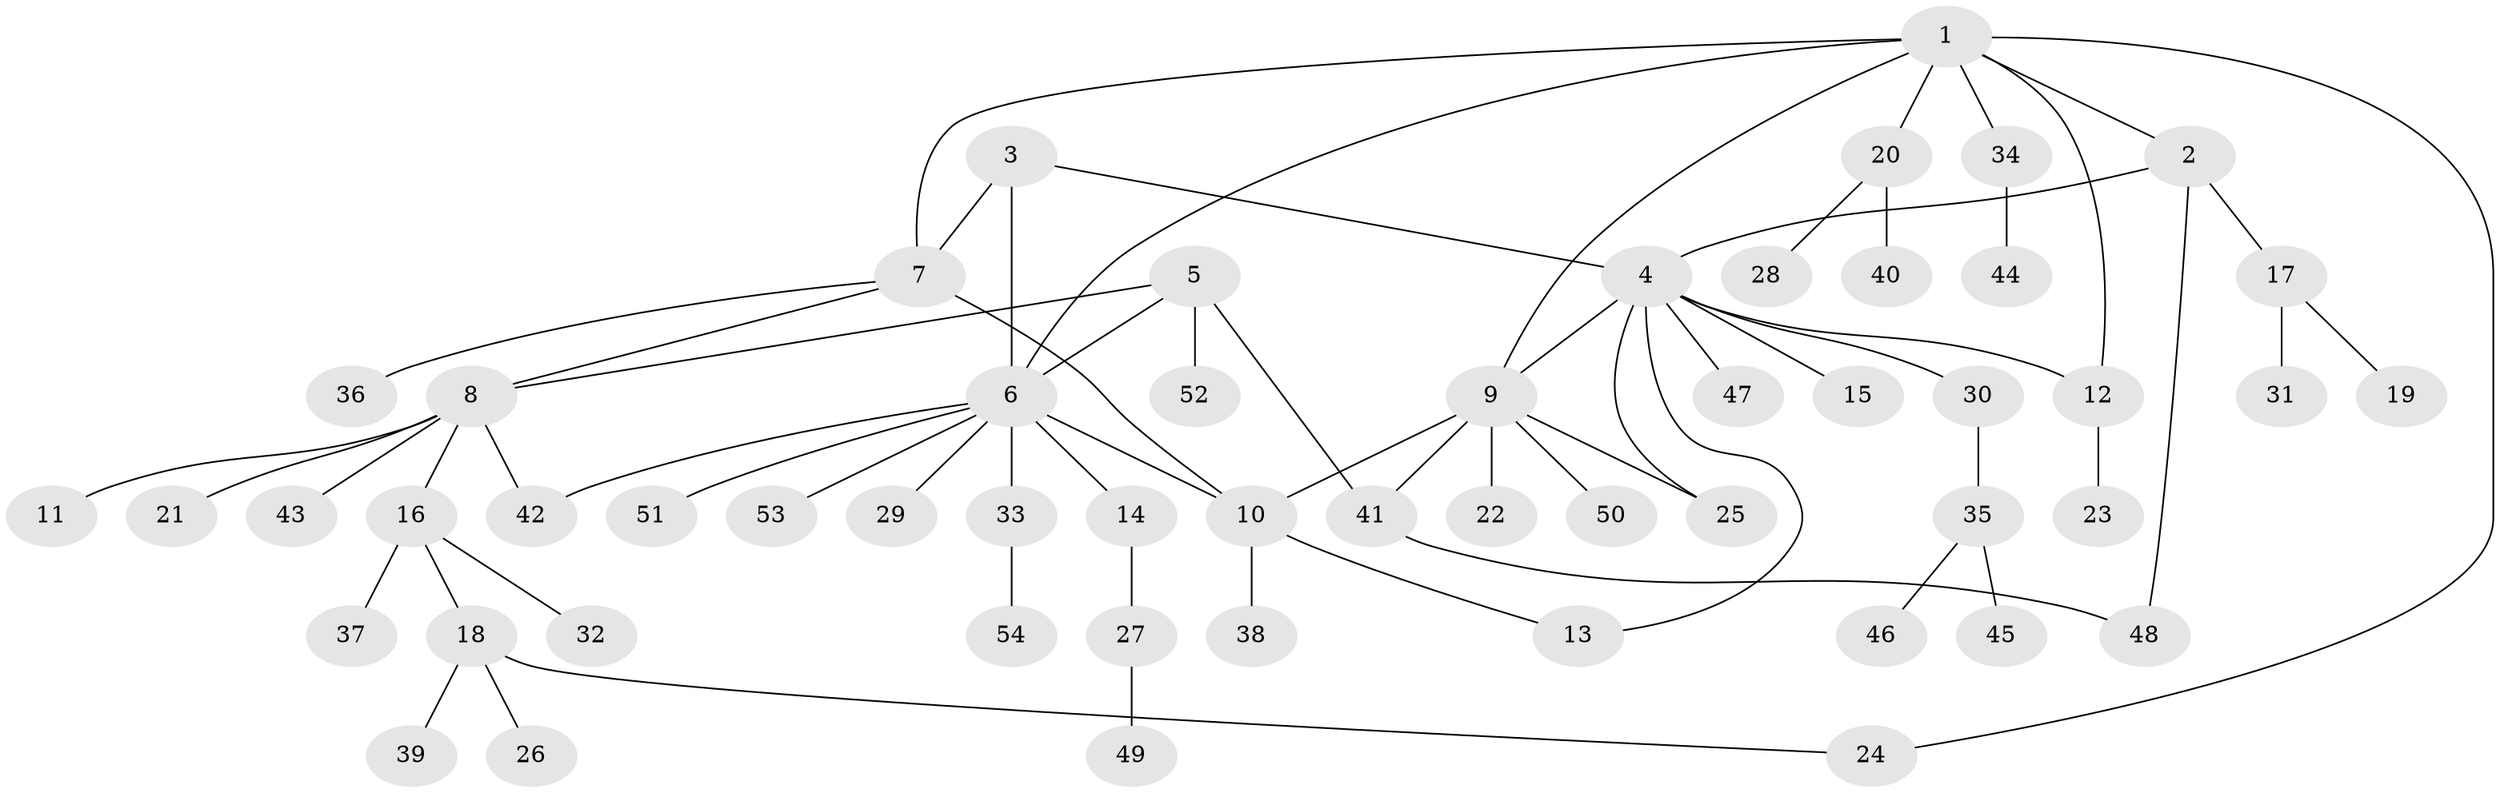 // Generated by graph-tools (version 1.1) at 2025/02/03/09/25 03:02:47]
// undirected, 54 vertices, 66 edges
graph export_dot {
graph [start="1"]
  node [color=gray90,style=filled];
  1;
  2;
  3;
  4;
  5;
  6;
  7;
  8;
  9;
  10;
  11;
  12;
  13;
  14;
  15;
  16;
  17;
  18;
  19;
  20;
  21;
  22;
  23;
  24;
  25;
  26;
  27;
  28;
  29;
  30;
  31;
  32;
  33;
  34;
  35;
  36;
  37;
  38;
  39;
  40;
  41;
  42;
  43;
  44;
  45;
  46;
  47;
  48;
  49;
  50;
  51;
  52;
  53;
  54;
  1 -- 2;
  1 -- 6;
  1 -- 7;
  1 -- 9;
  1 -- 12;
  1 -- 20;
  1 -- 24;
  1 -- 34;
  2 -- 4;
  2 -- 17;
  2 -- 48;
  3 -- 4;
  3 -- 6;
  3 -- 7;
  4 -- 9;
  4 -- 12;
  4 -- 13;
  4 -- 15;
  4 -- 25;
  4 -- 30;
  4 -- 47;
  5 -- 6;
  5 -- 8;
  5 -- 41;
  5 -- 52;
  6 -- 10;
  6 -- 14;
  6 -- 29;
  6 -- 33;
  6 -- 42;
  6 -- 51;
  6 -- 53;
  7 -- 8;
  7 -- 10;
  7 -- 36;
  8 -- 11;
  8 -- 16;
  8 -- 21;
  8 -- 42;
  8 -- 43;
  9 -- 10;
  9 -- 22;
  9 -- 25;
  9 -- 41;
  9 -- 50;
  10 -- 13;
  10 -- 38;
  12 -- 23;
  14 -- 27;
  16 -- 18;
  16 -- 32;
  16 -- 37;
  17 -- 19;
  17 -- 31;
  18 -- 24;
  18 -- 26;
  18 -- 39;
  20 -- 28;
  20 -- 40;
  27 -- 49;
  30 -- 35;
  33 -- 54;
  34 -- 44;
  35 -- 45;
  35 -- 46;
  41 -- 48;
}
